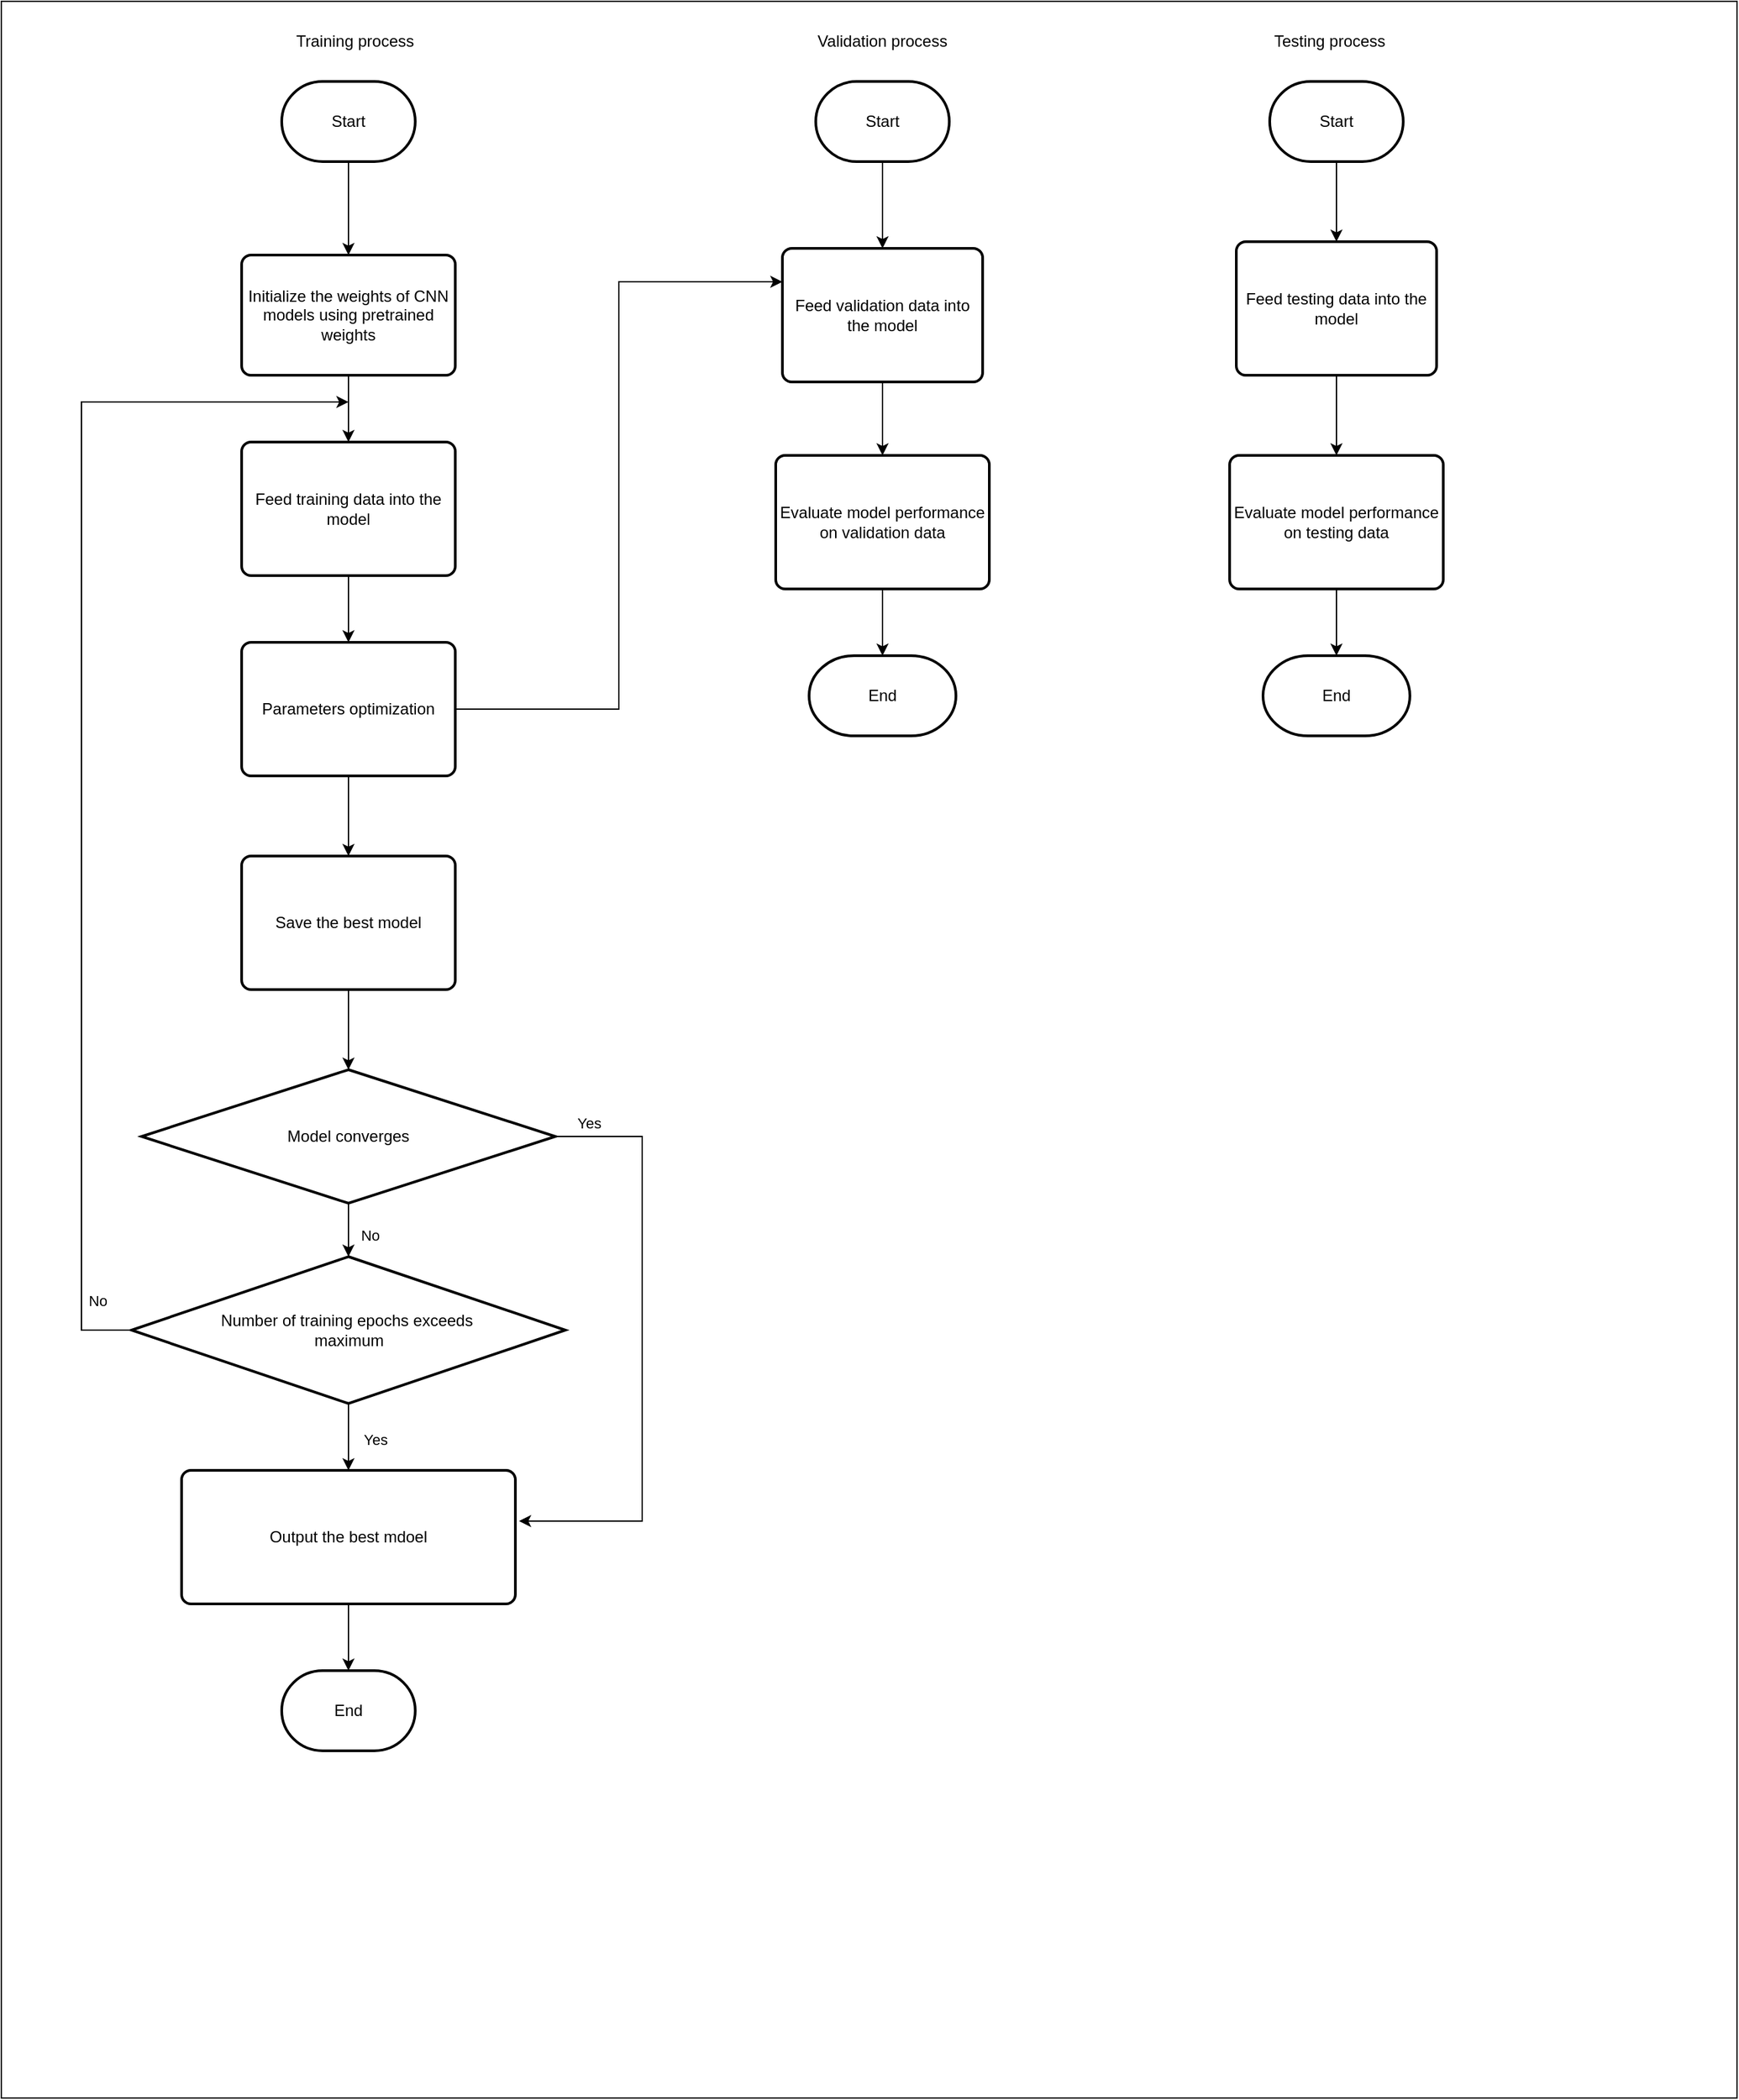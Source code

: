<mxfile version="14.9.6" type="github">
  <diagram id="Qo9lGYurYhwn6tari_4X" name="Page-1">
    <mxGraphModel dx="3192" dy="2784" grid="1" gridSize="10" guides="1" tooltips="1" connect="1" arrows="1" fold="1" page="1" pageScale="1" pageWidth="827" pageHeight="1169" math="0" shadow="0">
      <root>
        <mxCell id="0" />
        <mxCell id="1" parent="0" />
        <mxCell id="Vv8QLVW-rFI6GsXtmrXf-2" value="" style="rounded=0;whiteSpace=wrap;html=1;" parent="1" vertex="1">
          <mxGeometry x="-10" y="-10" width="1300" height="1570" as="geometry" />
        </mxCell>
        <mxCell id="Vv8QLVW-rFI6GsXtmrXf-9" style="edgeStyle=orthogonalEdgeStyle;rounded=0;orthogonalLoop=1;jettySize=auto;html=1;" parent="1" source="Vv8QLVW-rFI6GsXtmrXf-4" target="Vv8QLVW-rFI6GsXtmrXf-5" edge="1">
          <mxGeometry relative="1" as="geometry" />
        </mxCell>
        <mxCell id="Vv8QLVW-rFI6GsXtmrXf-4" value="Start" style="strokeWidth=2;html=1;shape=mxgraph.flowchart.terminator;whiteSpace=wrap;" parent="1" vertex="1">
          <mxGeometry x="200" y="50" width="100" height="60" as="geometry" />
        </mxCell>
        <mxCell id="Vv8QLVW-rFI6GsXtmrXf-12" value="" style="edgeStyle=orthogonalEdgeStyle;rounded=0;orthogonalLoop=1;jettySize=auto;html=1;" parent="1" source="Vv8QLVW-rFI6GsXtmrXf-5" target="Vv8QLVW-rFI6GsXtmrXf-11" edge="1">
          <mxGeometry relative="1" as="geometry" />
        </mxCell>
        <mxCell id="Vv8QLVW-rFI6GsXtmrXf-5" value="Initialize the weights of CNN models using pretrained weights" style="rounded=1;whiteSpace=wrap;html=1;absoluteArcSize=1;arcSize=14;strokeWidth=2;" parent="1" vertex="1">
          <mxGeometry x="170" y="180" width="160" height="90" as="geometry" />
        </mxCell>
        <mxCell id="Vv8QLVW-rFI6GsXtmrXf-14" value="" style="edgeStyle=orthogonalEdgeStyle;rounded=0;orthogonalLoop=1;jettySize=auto;html=1;" parent="1" source="Vv8QLVW-rFI6GsXtmrXf-11" target="Vv8QLVW-rFI6GsXtmrXf-13" edge="1">
          <mxGeometry relative="1" as="geometry" />
        </mxCell>
        <mxCell id="Vv8QLVW-rFI6GsXtmrXf-11" value="Feed training data into the model" style="rounded=1;whiteSpace=wrap;html=1;absoluteArcSize=1;arcSize=14;strokeWidth=2;" parent="1" vertex="1">
          <mxGeometry x="170" y="320" width="160" height="100" as="geometry" />
        </mxCell>
        <mxCell id="K1NddEpm1xMwvtSvsaxn-14" value="" style="edgeStyle=orthogonalEdgeStyle;rounded=0;orthogonalLoop=1;jettySize=auto;html=1;" edge="1" parent="1" source="Vv8QLVW-rFI6GsXtmrXf-13" target="Vv8QLVW-rFI6GsXtmrXf-36">
          <mxGeometry relative="1" as="geometry">
            <Array as="points">
              <mxPoint x="300" y="550" />
              <mxPoint x="300" y="550" />
            </Array>
          </mxGeometry>
        </mxCell>
        <mxCell id="K1NddEpm1xMwvtSvsaxn-16" style="edgeStyle=orthogonalEdgeStyle;rounded=0;orthogonalLoop=1;jettySize=auto;html=1;entryX=0;entryY=0.25;entryDx=0;entryDy=0;" edge="1" parent="1" source="Vv8QLVW-rFI6GsXtmrXf-13" target="K1NddEpm1xMwvtSvsaxn-8">
          <mxGeometry relative="1" as="geometry" />
        </mxCell>
        <mxCell id="Vv8QLVW-rFI6GsXtmrXf-13" value="Parameters optimization" style="rounded=1;whiteSpace=wrap;html=1;absoluteArcSize=1;arcSize=14;strokeWidth=2;" parent="1" vertex="1">
          <mxGeometry x="170" y="470" width="160" height="100" as="geometry" />
        </mxCell>
        <mxCell id="Vv8QLVW-rFI6GsXtmrXf-21" style="edgeStyle=orthogonalEdgeStyle;rounded=0;orthogonalLoop=1;jettySize=auto;html=1;" parent="1" source="Vv8QLVW-rFI6GsXtmrXf-15" edge="1">
          <mxGeometry relative="1" as="geometry">
            <mxPoint x="250" y="290" as="targetPoint" />
            <Array as="points">
              <mxPoint x="50" y="985" />
              <mxPoint x="50" y="290" />
            </Array>
          </mxGeometry>
        </mxCell>
        <mxCell id="Vv8QLVW-rFI6GsXtmrXf-22" value="No" style="edgeLabel;html=1;align=center;verticalAlign=middle;resizable=0;points=[];" parent="Vv8QLVW-rFI6GsXtmrXf-21" vertex="1" connectable="0">
          <mxGeometry x="-0.907" y="1" relative="1" as="geometry">
            <mxPoint x="13" y="-16" as="offset" />
          </mxGeometry>
        </mxCell>
        <mxCell id="K1NddEpm1xMwvtSvsaxn-19" value="" style="edgeStyle=orthogonalEdgeStyle;rounded=0;orthogonalLoop=1;jettySize=auto;html=1;" edge="1" parent="1" source="Vv8QLVW-rFI6GsXtmrXf-15" target="Vv8QLVW-rFI6GsXtmrXf-35">
          <mxGeometry relative="1" as="geometry" />
        </mxCell>
        <mxCell id="K1NddEpm1xMwvtSvsaxn-24" value="Yes" style="edgeLabel;html=1;align=center;verticalAlign=middle;resizable=0;points=[];" vertex="1" connectable="0" parent="K1NddEpm1xMwvtSvsaxn-19">
          <mxGeometry x="0.12" y="-2" relative="1" as="geometry">
            <mxPoint x="22" y="-1" as="offset" />
          </mxGeometry>
        </mxCell>
        <mxCell id="Vv8QLVW-rFI6GsXtmrXf-15" value="Number of training epochs exceeds&amp;nbsp;&lt;br&gt;maximum" style="strokeWidth=2;html=1;shape=mxgraph.flowchart.decision;whiteSpace=wrap;" parent="1" vertex="1">
          <mxGeometry x="87.5" y="930" width="325" height="110" as="geometry" />
        </mxCell>
        <mxCell id="Vv8QLVW-rFI6GsXtmrXf-23" value="Yes" style="edgeLabel;html=1;align=center;verticalAlign=middle;resizable=0;points=[];" parent="1" vertex="1" connectable="0">
          <mxGeometry x="240" y="800" as="geometry">
            <mxPoint x="22" y="72" as="offset" />
          </mxGeometry>
        </mxCell>
        <mxCell id="Vv8QLVW-rFI6GsXtmrXf-27" value="No" style="edgeLabel;html=1;align=center;verticalAlign=middle;resizable=0;points=[];" parent="1" vertex="1" connectable="0">
          <mxGeometry x="10" y="980" as="geometry">
            <mxPoint x="256" y="-66" as="offset" />
          </mxGeometry>
        </mxCell>
        <mxCell id="K1NddEpm1xMwvtSvsaxn-18" value="" style="edgeStyle=orthogonalEdgeStyle;rounded=0;orthogonalLoop=1;jettySize=auto;html=1;" edge="1" parent="1" source="Vv8QLVW-rFI6GsXtmrXf-31" target="Vv8QLVW-rFI6GsXtmrXf-15">
          <mxGeometry relative="1" as="geometry" />
        </mxCell>
        <mxCell id="K1NddEpm1xMwvtSvsaxn-22" style="edgeStyle=orthogonalEdgeStyle;rounded=0;orthogonalLoop=1;jettySize=auto;html=1;entryX=1.011;entryY=0.38;entryDx=0;entryDy=0;entryPerimeter=0;" edge="1" parent="1" source="Vv8QLVW-rFI6GsXtmrXf-31" target="Vv8QLVW-rFI6GsXtmrXf-35">
          <mxGeometry relative="1" as="geometry">
            <Array as="points">
              <mxPoint x="470" y="840" />
              <mxPoint x="470" y="1128" />
            </Array>
          </mxGeometry>
        </mxCell>
        <mxCell id="K1NddEpm1xMwvtSvsaxn-23" value="Yes" style="edgeLabel;html=1;align=center;verticalAlign=middle;resizable=0;points=[];" vertex="1" connectable="0" parent="K1NddEpm1xMwvtSvsaxn-22">
          <mxGeometry x="-0.782" y="-4" relative="1" as="geometry">
            <mxPoint x="-24" y="-14" as="offset" />
          </mxGeometry>
        </mxCell>
        <mxCell id="Vv8QLVW-rFI6GsXtmrXf-31" value="Model converges" style="strokeWidth=2;html=1;shape=mxgraph.flowchart.decision;whiteSpace=wrap;" parent="1" vertex="1">
          <mxGeometry x="95" y="790" width="310" height="100" as="geometry" />
        </mxCell>
        <mxCell id="K1NddEpm1xMwvtSvsaxn-21" value="" style="edgeStyle=orthogonalEdgeStyle;rounded=0;orthogonalLoop=1;jettySize=auto;html=1;" edge="1" parent="1" source="Vv8QLVW-rFI6GsXtmrXf-35" target="K1NddEpm1xMwvtSvsaxn-20">
          <mxGeometry relative="1" as="geometry" />
        </mxCell>
        <mxCell id="Vv8QLVW-rFI6GsXtmrXf-35" value="Output the best mdoel" style="rounded=1;whiteSpace=wrap;html=1;absoluteArcSize=1;arcSize=14;strokeWidth=2;" parent="1" vertex="1">
          <mxGeometry x="125" y="1090" width="250" height="100" as="geometry" />
        </mxCell>
        <mxCell id="K1NddEpm1xMwvtSvsaxn-17" value="" style="edgeStyle=orthogonalEdgeStyle;rounded=0;orthogonalLoop=1;jettySize=auto;html=1;" edge="1" parent="1" source="Vv8QLVW-rFI6GsXtmrXf-36" target="Vv8QLVW-rFI6GsXtmrXf-31">
          <mxGeometry relative="1" as="geometry" />
        </mxCell>
        <mxCell id="Vv8QLVW-rFI6GsXtmrXf-36" value="Save the best model" style="rounded=1;whiteSpace=wrap;html=1;absoluteArcSize=1;arcSize=14;strokeWidth=2;" parent="1" vertex="1">
          <mxGeometry x="170" y="630" width="160" height="100" as="geometry" />
        </mxCell>
        <mxCell id="K1NddEpm1xMwvtSvsaxn-2" value="Training process" style="text;html=1;strokeColor=none;fillColor=none;align=center;verticalAlign=middle;whiteSpace=wrap;rounded=0;" vertex="1" parent="1">
          <mxGeometry x="180" y="10" width="150" height="20" as="geometry" />
        </mxCell>
        <mxCell id="K1NddEpm1xMwvtSvsaxn-3" value="Validation process" style="text;html=1;strokeColor=none;fillColor=none;align=center;verticalAlign=middle;whiteSpace=wrap;rounded=0;" vertex="1" parent="1">
          <mxGeometry x="575" y="10" width="150" height="20" as="geometry" />
        </mxCell>
        <mxCell id="K1NddEpm1xMwvtSvsaxn-10" value="" style="edgeStyle=orthogonalEdgeStyle;rounded=0;orthogonalLoop=1;jettySize=auto;html=1;" edge="1" parent="1" source="K1NddEpm1xMwvtSvsaxn-7" target="K1NddEpm1xMwvtSvsaxn-8">
          <mxGeometry relative="1" as="geometry" />
        </mxCell>
        <mxCell id="K1NddEpm1xMwvtSvsaxn-7" value="Start" style="strokeWidth=2;html=1;shape=mxgraph.flowchart.terminator;whiteSpace=wrap;" vertex="1" parent="1">
          <mxGeometry x="600" y="50" width="100" height="60" as="geometry" />
        </mxCell>
        <mxCell id="K1NddEpm1xMwvtSvsaxn-11" value="" style="edgeStyle=orthogonalEdgeStyle;rounded=0;orthogonalLoop=1;jettySize=auto;html=1;" edge="1" parent="1" source="K1NddEpm1xMwvtSvsaxn-8" target="K1NddEpm1xMwvtSvsaxn-9">
          <mxGeometry relative="1" as="geometry" />
        </mxCell>
        <mxCell id="K1NddEpm1xMwvtSvsaxn-8" value="Feed validation data into the model" style="rounded=1;whiteSpace=wrap;html=1;absoluteArcSize=1;arcSize=14;strokeWidth=2;" vertex="1" parent="1">
          <mxGeometry x="575" y="175" width="150" height="100" as="geometry" />
        </mxCell>
        <mxCell id="K1NddEpm1xMwvtSvsaxn-13" value="" style="edgeStyle=orthogonalEdgeStyle;rounded=0;orthogonalLoop=1;jettySize=auto;html=1;" edge="1" parent="1" source="K1NddEpm1xMwvtSvsaxn-9" target="K1NddEpm1xMwvtSvsaxn-12">
          <mxGeometry relative="1" as="geometry" />
        </mxCell>
        <mxCell id="K1NddEpm1xMwvtSvsaxn-9" value="Evaluate model performance on validation data" style="rounded=1;whiteSpace=wrap;html=1;absoluteArcSize=1;arcSize=14;strokeWidth=2;" vertex="1" parent="1">
          <mxGeometry x="570" y="330" width="160" height="100" as="geometry" />
        </mxCell>
        <mxCell id="K1NddEpm1xMwvtSvsaxn-12" value="End" style="strokeWidth=2;html=1;shape=mxgraph.flowchart.terminator;whiteSpace=wrap;" vertex="1" parent="1">
          <mxGeometry x="595" y="480" width="110" height="60" as="geometry" />
        </mxCell>
        <mxCell id="K1NddEpm1xMwvtSvsaxn-20" value="End" style="strokeWidth=2;html=1;shape=mxgraph.flowchart.terminator;whiteSpace=wrap;" vertex="1" parent="1">
          <mxGeometry x="200" y="1240" width="100" height="60" as="geometry" />
        </mxCell>
        <mxCell id="K1NddEpm1xMwvtSvsaxn-28" value="" style="edgeStyle=orthogonalEdgeStyle;rounded=0;orthogonalLoop=1;jettySize=auto;html=1;" edge="1" parent="1" source="K1NddEpm1xMwvtSvsaxn-25" target="K1NddEpm1xMwvtSvsaxn-27">
          <mxGeometry relative="1" as="geometry" />
        </mxCell>
        <mxCell id="K1NddEpm1xMwvtSvsaxn-25" value="Start" style="strokeWidth=2;html=1;shape=mxgraph.flowchart.terminator;whiteSpace=wrap;" vertex="1" parent="1">
          <mxGeometry x="940" y="50" width="100" height="60" as="geometry" />
        </mxCell>
        <mxCell id="K1NddEpm1xMwvtSvsaxn-26" value="Testing process" style="text;html=1;strokeColor=none;fillColor=none;align=center;verticalAlign=middle;whiteSpace=wrap;rounded=0;" vertex="1" parent="1">
          <mxGeometry x="910" y="10" width="150" height="20" as="geometry" />
        </mxCell>
        <mxCell id="K1NddEpm1xMwvtSvsaxn-30" value="" style="edgeStyle=orthogonalEdgeStyle;rounded=0;orthogonalLoop=1;jettySize=auto;html=1;" edge="1" parent="1" source="K1NddEpm1xMwvtSvsaxn-27" target="K1NddEpm1xMwvtSvsaxn-29">
          <mxGeometry relative="1" as="geometry" />
        </mxCell>
        <mxCell id="K1NddEpm1xMwvtSvsaxn-27" value="Feed testing data into the model" style="rounded=1;whiteSpace=wrap;html=1;absoluteArcSize=1;arcSize=14;strokeWidth=2;" vertex="1" parent="1">
          <mxGeometry x="915" y="170" width="150" height="100" as="geometry" />
        </mxCell>
        <mxCell id="K1NddEpm1xMwvtSvsaxn-32" value="" style="edgeStyle=orthogonalEdgeStyle;rounded=0;orthogonalLoop=1;jettySize=auto;html=1;" edge="1" parent="1" source="K1NddEpm1xMwvtSvsaxn-29" target="K1NddEpm1xMwvtSvsaxn-31">
          <mxGeometry relative="1" as="geometry" />
        </mxCell>
        <mxCell id="K1NddEpm1xMwvtSvsaxn-29" value="Evaluate model performance on testing data" style="rounded=1;whiteSpace=wrap;html=1;absoluteArcSize=1;arcSize=14;strokeWidth=2;" vertex="1" parent="1">
          <mxGeometry x="910" y="330" width="160" height="100" as="geometry" />
        </mxCell>
        <mxCell id="K1NddEpm1xMwvtSvsaxn-31" value="End" style="strokeWidth=2;html=1;shape=mxgraph.flowchart.terminator;whiteSpace=wrap;" vertex="1" parent="1">
          <mxGeometry x="935" y="480" width="110" height="60" as="geometry" />
        </mxCell>
      </root>
    </mxGraphModel>
  </diagram>
</mxfile>
